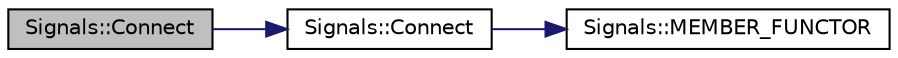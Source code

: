 digraph "Signals::Connect"
{
 // INTERACTIVE_SVG=YES
  edge [fontname="Helvetica",fontsize="10",labelfontname="Helvetica",labelfontsize="10"];
  node [fontname="Helvetica",fontsize="10",shape=record];
  rankdir="LR";
  Node1 [label="Signals::Connect",height=0.2,width=0.4,color="black", fillcolor="grey75", style="filled", fontcolor="black"];
  Node1 -> Node2 [color="midnightblue",fontsize="10",style="solid",fontname="Helvetica"];
  Node2 [label="Signals::Connect",height=0.2,width=0.4,color="black", fillcolor="white", style="filled",URL="$namespace_signals.html#a710263b1ead0026c0dec0d488c550cb1"];
  Node2 -> Node3 [color="midnightblue",fontsize="10",style="solid",fontname="Helvetica"];
  Node3 [label="Signals::MEMBER_FUNCTOR",height=0.2,width=0.4,color="black", fillcolor="white", style="filled",URL="$namespace_signals.html#af5ddef2491bf030b5a9e8ce4cd922132"];
}
